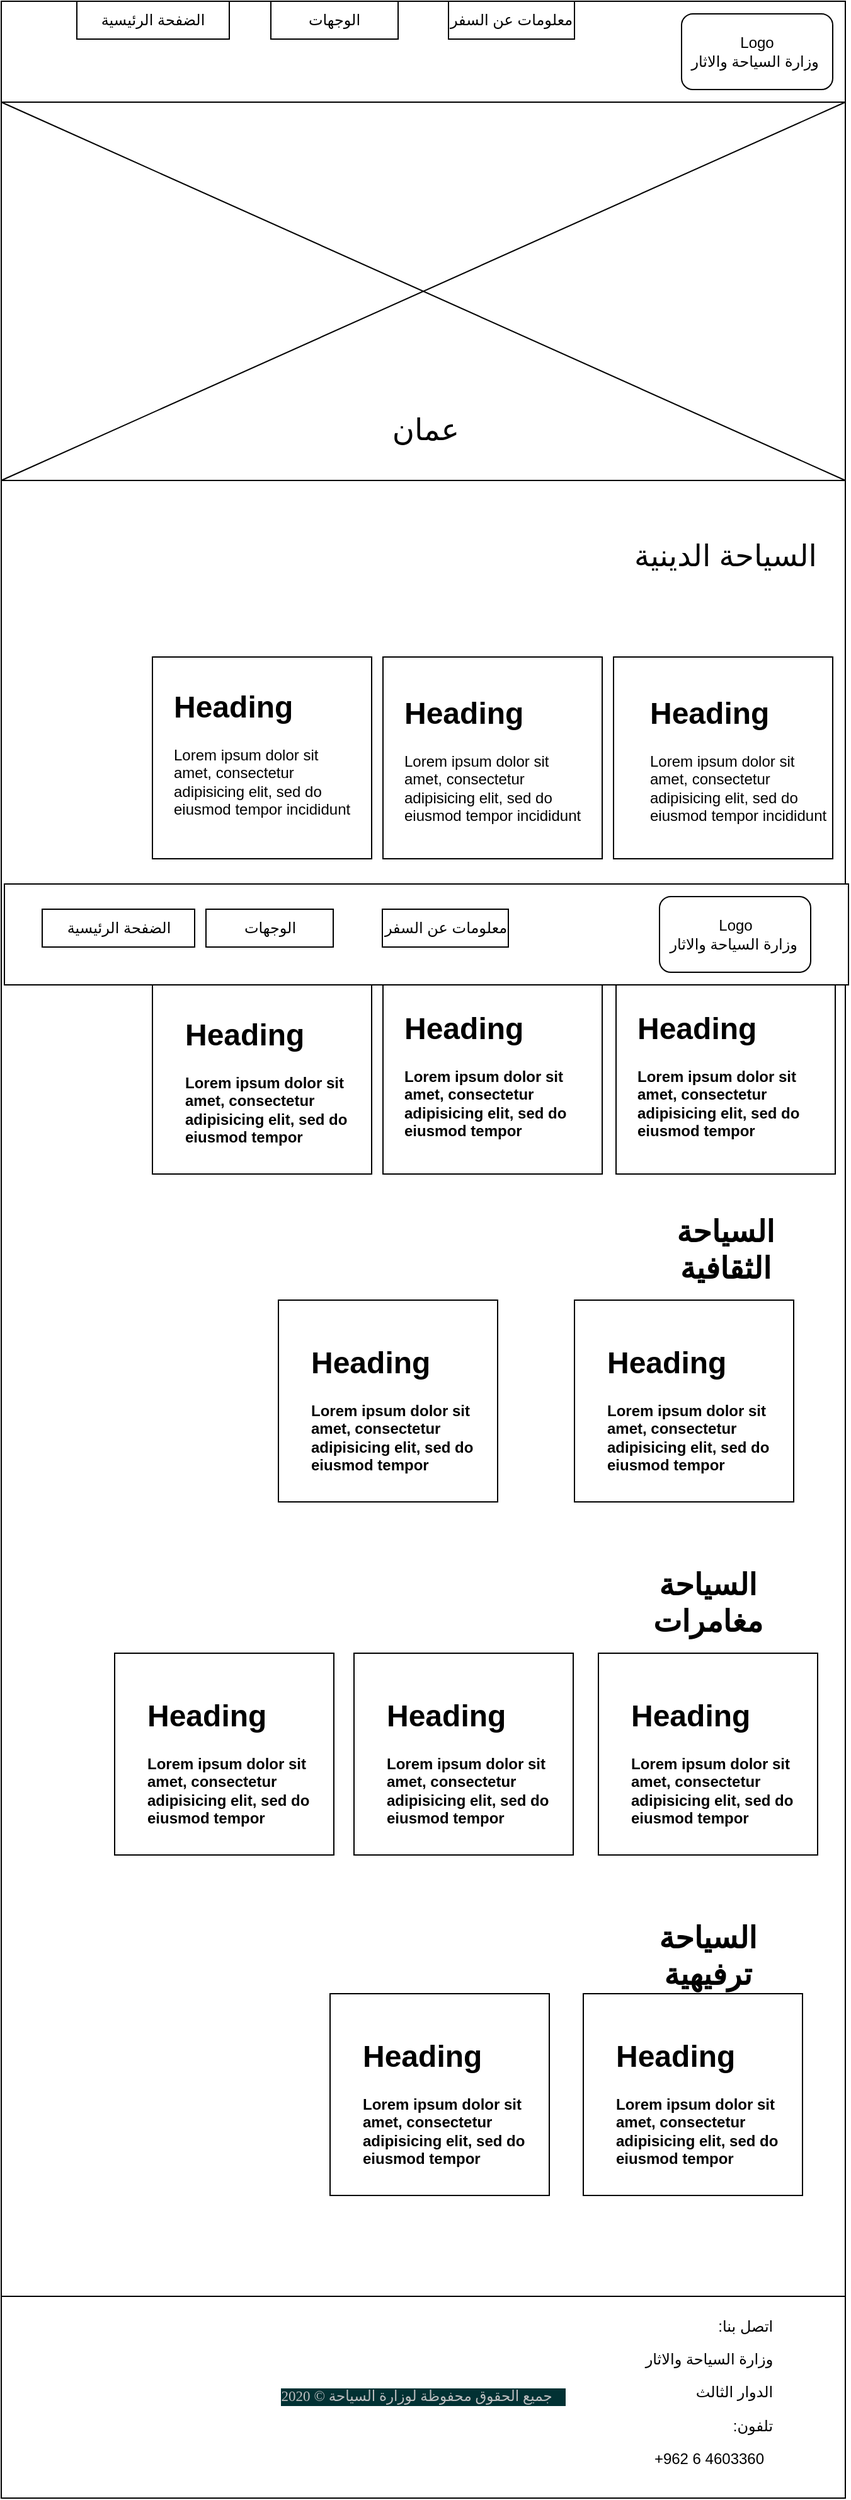 <mxfile version="13.6.2" type="device"><diagram id="UEm6cYZGF-5-URisKBW1" name="Page-1"><mxGraphModel dx="1865" dy="499" grid="1" gridSize="10" guides="1" tooltips="1" connect="1" arrows="1" fold="1" page="1" pageScale="1" pageWidth="827" pageHeight="1169" math="0" shadow="0"><root><mxCell id="0"/><mxCell id="1" parent="0"/><mxCell id="1edGgeAVB2bnuisCCyR4-1" value="" style="rounded=0;whiteSpace=wrap;html=1;fontStyle=1" parent="1" vertex="1"><mxGeometry x="-100" y="80" width="670" height="1980" as="geometry"/></mxCell><mxCell id="1edGgeAVB2bnuisCCyR4-2" value="" style="rounded=0;whiteSpace=wrap;html=1;" parent="1" vertex="1"><mxGeometry x="-100" y="80" width="670" height="80" as="geometry"/></mxCell><mxCell id="1edGgeAVB2bnuisCCyR4-3" value="الضفحة الرئيسية" style="rounded=0;whiteSpace=wrap;html=1;" parent="1" vertex="1"><mxGeometry x="-40" y="80" width="121" height="30" as="geometry"/></mxCell><mxCell id="1edGgeAVB2bnuisCCyR4-4" value="معلومات عن السفر" style="rounded=0;whiteSpace=wrap;html=1;" parent="1" vertex="1"><mxGeometry x="255" y="80" width="100" height="30" as="geometry"/></mxCell><mxCell id="1edGgeAVB2bnuisCCyR4-5" value="الوجهات" style="rounded=0;whiteSpace=wrap;html=1;" parent="1" vertex="1"><mxGeometry x="114" y="80" width="101" height="30" as="geometry"/></mxCell><mxCell id="1edGgeAVB2bnuisCCyR4-6" value="Logo&lt;br&gt;وزارة السياحة والاثار&amp;nbsp;" style="rounded=1;whiteSpace=wrap;html=1;" parent="1" vertex="1"><mxGeometry x="440" y="90" width="120" height="60" as="geometry"/></mxCell><mxCell id="1edGgeAVB2bnuisCCyR4-7" value="" style="rounded=0;whiteSpace=wrap;html=1;" parent="1" vertex="1"><mxGeometry x="-100" y="160" width="670" height="300" as="geometry"/></mxCell><mxCell id="1edGgeAVB2bnuisCCyR4-8" value="&lt;font style=&quot;font-size: 24px&quot;&gt;عمان&lt;/font&gt;" style="text;html=1;strokeColor=none;fillColor=none;align=center;verticalAlign=middle;whiteSpace=wrap;rounded=0;" parent="1" vertex="1"><mxGeometry x="162" y="400" width="150" height="40" as="geometry"/></mxCell><mxCell id="1edGgeAVB2bnuisCCyR4-9" value="" style="endArrow=none;html=1;exitX=0;exitY=1;exitDx=0;exitDy=0;entryX=1;entryY=0;entryDx=0;entryDy=0;" parent="1" source="1edGgeAVB2bnuisCCyR4-7" target="1edGgeAVB2bnuisCCyR4-7" edge="1"><mxGeometry width="50" height="50" relative="1" as="geometry"><mxPoint x="480" y="280" as="sourcePoint"/><mxPoint x="530" y="230" as="targetPoint"/></mxGeometry></mxCell><mxCell id="1edGgeAVB2bnuisCCyR4-10" value="" style="endArrow=none;html=1;entryX=0;entryY=0;entryDx=0;entryDy=0;exitX=1;exitY=1;exitDx=0;exitDy=0;" parent="1" source="1edGgeAVB2bnuisCCyR4-7" target="1edGgeAVB2bnuisCCyR4-7" edge="1"><mxGeometry width="50" height="50" relative="1" as="geometry"><mxPoint x="360" y="420" as="sourcePoint"/><mxPoint x="410" y="370" as="targetPoint"/></mxGeometry></mxCell><mxCell id="1edGgeAVB2bnuisCCyR4-11" value="" style="rounded=0;whiteSpace=wrap;html=1;" parent="1" vertex="1"><mxGeometry x="386" y="600" width="174" height="160" as="geometry"/></mxCell><mxCell id="1edGgeAVB2bnuisCCyR4-12" value="&lt;font style=&quot;font-size: 24px&quot;&gt;السياحة الدينية&lt;/font&gt;" style="text;html=1;strokeColor=none;fillColor=none;align=center;verticalAlign=middle;whiteSpace=wrap;rounded=0;" parent="1" vertex="1"><mxGeometry x="400" y="500" width="150" height="40" as="geometry"/></mxCell><mxCell id="1edGgeAVB2bnuisCCyR4-14" value="" style="rounded=0;whiteSpace=wrap;html=1;" parent="1" vertex="1"><mxGeometry x="203" y="600" width="174" height="160" as="geometry"/></mxCell><mxCell id="1edGgeAVB2bnuisCCyR4-15" value="" style="rounded=0;whiteSpace=wrap;html=1;" parent="1" vertex="1"><mxGeometry x="20" y="600" width="174" height="160" as="geometry"/></mxCell><mxCell id="1edGgeAVB2bnuisCCyR4-16" value="&lt;h1&gt;Heading&lt;/h1&gt;&lt;p&gt;Lorem ipsum dolor sit amet, consectetur adipisicing elit, sed do eiusmod tempor incididunt ut labore et dolore magna aliqua.&lt;/p&gt;" style="text;html=1;strokeColor=none;fillColor=none;spacing=5;spacingTop=-20;whiteSpace=wrap;overflow=hidden;rounded=0;" parent="1" vertex="1"><mxGeometry x="410" y="625" width="150" height="110" as="geometry"/></mxCell><mxCell id="1edGgeAVB2bnuisCCyR4-17" value="&lt;h1&gt;Heading&lt;/h1&gt;&lt;p&gt;Lorem ipsum dolor sit amet, consectetur adipisicing elit, sed do eiusmod tempor incididunt ut labore et dolore magna aliqua.&lt;/p&gt;" style="text;html=1;strokeColor=none;fillColor=none;spacing=5;spacingTop=-20;whiteSpace=wrap;overflow=hidden;rounded=0;" parent="1" vertex="1"><mxGeometry x="215" y="625" width="150" height="110" as="geometry"/></mxCell><mxCell id="1edGgeAVB2bnuisCCyR4-18" value="&lt;h1&gt;Heading&lt;/h1&gt;&lt;p&gt;Lorem ipsum dolor sit amet, consectetur adipisicing elit, sed do eiusmod tempor incididunt ut labore et dolore magna aliqua.&lt;/p&gt;" style="text;html=1;strokeColor=none;fillColor=none;spacing=5;spacingTop=-20;whiteSpace=wrap;overflow=hidden;rounded=0;" parent="1" vertex="1"><mxGeometry x="32" y="620" width="150" height="110" as="geometry"/></mxCell><mxCell id="1edGgeAVB2bnuisCCyR4-27" value="" style="rounded=0;whiteSpace=wrap;html=1;fontStyle=1" parent="1" vertex="1"><mxGeometry x="20" y="850" width="174" height="160" as="geometry"/></mxCell><mxCell id="1edGgeAVB2bnuisCCyR4-28" value="&lt;h1&gt;Heading&lt;/h1&gt;&lt;p&gt;Lorem ipsum dolor sit amet, consectetur adipisicing elit, sed do eiusmod tempor incididunt ut labore et dolore magna aliqua.&lt;/p&gt;" style="text;html=1;strokeColor=none;fillColor=none;spacing=5;spacingTop=-20;whiteSpace=wrap;overflow=hidden;rounded=0;fontStyle=1" parent="1" vertex="1"><mxGeometry x="41" y="880" width="150" height="110" as="geometry"/></mxCell><mxCell id="1edGgeAVB2bnuisCCyR4-29" value="" style="rounded=0;whiteSpace=wrap;html=1;fontStyle=1" parent="1" vertex="1"><mxGeometry x="203" y="850" width="174" height="160" as="geometry"/></mxCell><mxCell id="1edGgeAVB2bnuisCCyR4-30" value="&lt;h1&gt;Heading&lt;/h1&gt;&lt;p&gt;Lorem ipsum dolor sit amet, consectetur adipisicing elit, sed do eiusmod tempor incididunt ut labore et dolore magna aliqua.&lt;/p&gt;" style="text;html=1;strokeColor=none;fillColor=none;spacing=5;spacingTop=-20;whiteSpace=wrap;overflow=hidden;rounded=0;fontStyle=1" parent="1" vertex="1"><mxGeometry x="215" y="875" width="150" height="110" as="geometry"/></mxCell><mxCell id="1edGgeAVB2bnuisCCyR4-31" value="" style="rounded=0;whiteSpace=wrap;html=1;fontStyle=1" parent="1" vertex="1"><mxGeometry x="388" y="850" width="174" height="160" as="geometry"/></mxCell><mxCell id="1edGgeAVB2bnuisCCyR4-32" value="&lt;h1&gt;Heading&lt;/h1&gt;&lt;p&gt;Lorem ipsum dolor sit amet, consectetur adipisicing elit, sed do eiusmod tempor incididunt ut labore et dolore magna aliqua.&lt;/p&gt;" style="text;html=1;strokeColor=none;fillColor=none;spacing=5;spacingTop=-20;whiteSpace=wrap;overflow=hidden;rounded=0;fontStyle=1" parent="1" vertex="1"><mxGeometry x="400" y="875" width="150" height="110" as="geometry"/></mxCell><mxCell id="1edGgeAVB2bnuisCCyR4-34" value="&lt;font style=&quot;font-size: 24px&quot;&gt;السياحة التاريخية&lt;/font&gt;" style="text;html=1;strokeColor=none;fillColor=none;align=center;verticalAlign=middle;whiteSpace=wrap;rounded=0;fontStyle=1" parent="1" vertex="1"><mxGeometry x="400" y="790" width="150" height="40" as="geometry"/></mxCell><mxCell id="1edGgeAVB2bnuisCCyR4-64" value="&lt;font style=&quot;font-size: 24px&quot;&gt;السياحة الثقافية&lt;/font&gt;" style="text;html=1;strokeColor=none;fillColor=none;align=center;verticalAlign=middle;whiteSpace=wrap;rounded=0;fontStyle=1" parent="1" vertex="1"><mxGeometry x="400" y="1050" width="150" height="40" as="geometry"/></mxCell><mxCell id="1edGgeAVB2bnuisCCyR4-65" value="" style="rounded=0;whiteSpace=wrap;html=1;fontStyle=1" parent="1" vertex="1"><mxGeometry x="355" y="1110" width="174" height="160" as="geometry"/></mxCell><mxCell id="1edGgeAVB2bnuisCCyR4-66" value="&lt;h1&gt;Heading&lt;/h1&gt;&lt;p&gt;Lorem ipsum dolor sit amet, consectetur adipisicing elit, sed do eiusmod tempor incididunt ut labore et dolore magna aliqua.&lt;/p&gt;" style="text;html=1;strokeColor=none;fillColor=none;spacing=5;spacingTop=-20;whiteSpace=wrap;overflow=hidden;rounded=0;fontStyle=1" parent="1" vertex="1"><mxGeometry x="376" y="1140" width="150" height="110" as="geometry"/></mxCell><mxCell id="1edGgeAVB2bnuisCCyR4-69" value="" style="rounded=0;whiteSpace=wrap;html=1;fontStyle=1" parent="1" vertex="1"><mxGeometry x="120" y="1110" width="174" height="160" as="geometry"/></mxCell><mxCell id="1edGgeAVB2bnuisCCyR4-70" value="&lt;h1&gt;Heading&lt;/h1&gt;&lt;p&gt;Lorem ipsum dolor sit amet, consectetur adipisicing elit, sed do eiusmod tempor incididunt ut labore et dolore magna aliqua.&lt;/p&gt;" style="text;html=1;strokeColor=none;fillColor=none;spacing=5;spacingTop=-20;whiteSpace=wrap;overflow=hidden;rounded=0;fontStyle=1" parent="1" vertex="1"><mxGeometry x="141" y="1140" width="150" height="110" as="geometry"/></mxCell><mxCell id="1edGgeAVB2bnuisCCyR4-74" style="edgeStyle=orthogonalEdgeStyle;rounded=0;orthogonalLoop=1;jettySize=auto;html=1;exitX=0.5;exitY=1;exitDx=0;exitDy=0;" parent="1" source="1edGgeAVB2bnuisCCyR4-64" target="1edGgeAVB2bnuisCCyR4-64" edge="1"><mxGeometry relative="1" as="geometry"/></mxCell><mxCell id="1edGgeAVB2bnuisCCyR4-75" value="&lt;font style=&quot;font-size: 24px&quot;&gt;السياحة مغامرات&lt;/font&gt;" style="text;html=1;strokeColor=none;fillColor=none;align=center;verticalAlign=middle;whiteSpace=wrap;rounded=0;fontStyle=1" parent="1" vertex="1"><mxGeometry x="386" y="1330" width="150" height="40" as="geometry"/></mxCell><mxCell id="1edGgeAVB2bnuisCCyR4-76" value="" style="rounded=0;whiteSpace=wrap;html=1;fontStyle=1" parent="1" vertex="1"><mxGeometry x="374" y="1390" width="174" height="160" as="geometry"/></mxCell><mxCell id="1edGgeAVB2bnuisCCyR4-77" value="&lt;h1&gt;Heading&lt;/h1&gt;&lt;p&gt;Lorem ipsum dolor sit amet, consectetur adipisicing elit, sed do eiusmod tempor incididunt ut labore et dolore magna aliqua.&lt;/p&gt;" style="text;html=1;strokeColor=none;fillColor=none;spacing=5;spacingTop=-20;whiteSpace=wrap;overflow=hidden;rounded=0;fontStyle=1" parent="1" vertex="1"><mxGeometry x="395" y="1420" width="150" height="110" as="geometry"/></mxCell><mxCell id="1edGgeAVB2bnuisCCyR4-78" value="" style="rounded=0;whiteSpace=wrap;html=1;fontStyle=1" parent="1" vertex="1"><mxGeometry x="180" y="1390" width="174" height="160" as="geometry"/></mxCell><mxCell id="1edGgeAVB2bnuisCCyR4-79" value="&lt;h1&gt;Heading&lt;/h1&gt;&lt;p&gt;Lorem ipsum dolor sit amet, consectetur adipisicing elit, sed do eiusmod tempor incididunt ut labore et dolore magna aliqua.&lt;/p&gt;" style="text;html=1;strokeColor=none;fillColor=none;spacing=5;spacingTop=-20;whiteSpace=wrap;overflow=hidden;rounded=0;fontStyle=1" parent="1" vertex="1"><mxGeometry x="201" y="1420" width="150" height="110" as="geometry"/></mxCell><mxCell id="1edGgeAVB2bnuisCCyR4-80" value="" style="rounded=0;whiteSpace=wrap;html=1;fontStyle=1" parent="1" vertex="1"><mxGeometry x="-10" y="1390" width="174" height="160" as="geometry"/></mxCell><mxCell id="1edGgeAVB2bnuisCCyR4-81" value="&lt;h1&gt;Heading&lt;/h1&gt;&lt;p&gt;Lorem ipsum dolor sit amet, consectetur adipisicing elit, sed do eiusmod tempor incididunt ut labore et dolore magna aliqua.&lt;/p&gt;" style="text;html=1;strokeColor=none;fillColor=none;spacing=5;spacingTop=-20;whiteSpace=wrap;overflow=hidden;rounded=0;fontStyle=1" parent="1" vertex="1"><mxGeometry x="11" y="1420" width="150" height="110" as="geometry"/></mxCell><mxCell id="1edGgeAVB2bnuisCCyR4-82" value="&lt;font style=&quot;font-size: 24px&quot;&gt;السياحة ترفيهية&lt;/font&gt;" style="text;html=1;strokeColor=none;fillColor=none;align=center;verticalAlign=middle;whiteSpace=wrap;rounded=0;fontStyle=1" parent="1" vertex="1"><mxGeometry x="386" y="1610" width="150" height="40" as="geometry"/></mxCell><mxCell id="1edGgeAVB2bnuisCCyR4-83" value="" style="rounded=0;whiteSpace=wrap;html=1;fontStyle=1" parent="1" vertex="1"><mxGeometry x="362" y="1660" width="174" height="160" as="geometry"/></mxCell><mxCell id="1edGgeAVB2bnuisCCyR4-84" value="&lt;h1&gt;Heading&lt;/h1&gt;&lt;p&gt;Lorem ipsum dolor sit amet, consectetur adipisicing elit, sed do eiusmod tempor incididunt ut labore et dolore magna aliqua.&lt;/p&gt;" style="text;html=1;strokeColor=none;fillColor=none;spacing=5;spacingTop=-20;whiteSpace=wrap;overflow=hidden;rounded=0;fontStyle=1" parent="1" vertex="1"><mxGeometry x="383" y="1690" width="150" height="110" as="geometry"/></mxCell><mxCell id="1edGgeAVB2bnuisCCyR4-85" value="" style="rounded=0;whiteSpace=wrap;html=1;fontStyle=1" parent="1" vertex="1"><mxGeometry x="161" y="1660" width="174" height="160" as="geometry"/></mxCell><mxCell id="1edGgeAVB2bnuisCCyR4-86" value="&lt;h1&gt;Heading&lt;/h1&gt;&lt;p&gt;Lorem ipsum dolor sit amet, consectetur adipisicing elit, sed do eiusmod tempor incididunt ut labore et dolore magna aliqua.&lt;/p&gt;" style="text;html=1;strokeColor=none;fillColor=none;spacing=5;spacingTop=-20;whiteSpace=wrap;overflow=hidden;rounded=0;fontStyle=1" parent="1" vertex="1"><mxGeometry x="182" y="1690" width="150" height="110" as="geometry"/></mxCell><mxCell id="1edGgeAVB2bnuisCCyR4-87" value="" style="rounded=0;whiteSpace=wrap;html=1;" parent="1" vertex="1"><mxGeometry x="-97.5" y="780" width="670" height="80" as="geometry"/></mxCell><mxCell id="1edGgeAVB2bnuisCCyR4-88" value="الضفحة الرئيسية" style="rounded=0;whiteSpace=wrap;html=1;" parent="1" vertex="1"><mxGeometry x="-67.5" y="800" width="121" height="30" as="geometry"/></mxCell><mxCell id="1edGgeAVB2bnuisCCyR4-89" value="معلومات عن السفر" style="rounded=0;whiteSpace=wrap;html=1;" parent="1" vertex="1"><mxGeometry x="202.5" y="800" width="100" height="30" as="geometry"/></mxCell><mxCell id="1edGgeAVB2bnuisCCyR4-90" value="الوجهات" style="rounded=0;whiteSpace=wrap;html=1;" parent="1" vertex="1"><mxGeometry x="62.5" y="800" width="101" height="30" as="geometry"/></mxCell><mxCell id="1edGgeAVB2bnuisCCyR4-91" value="Logo&lt;br&gt;وزارة السياحة والاثار&amp;nbsp;" style="rounded=1;whiteSpace=wrap;html=1;" parent="1" vertex="1"><mxGeometry x="422.5" y="790" width="120" height="60" as="geometry"/></mxCell><mxCell id="1edGgeAVB2bnuisCCyR4-92" value="&lt;div class=&quot;sct-copyright&quot; style=&quot;box-sizing: border-box ; color: rgb(189 , 190 , 192) ; float: right ; padding-left: 0px ; padding-right: 0.9em ; font-family: &amp;#34;newfont&amp;#34; ; font-size: 11.52px ; text-align: left ; background-color: rgb(1 , 49 , 51)&quot;&gt;جميع الحقوق محفوظة لوزارة السياحة ©&amp;nbsp;2020&lt;/div&gt;&lt;div&gt;&lt;br&gt;&lt;/div&gt;" style="rounded=0;whiteSpace=wrap;html=1;" parent="1" vertex="1"><mxGeometry x="-100" y="1900" width="670" height="160" as="geometry"/></mxCell><mxCell id="1edGgeAVB2bnuisCCyR4-93" value="&lt;p class=&quot;MsoNormal&quot; align=&quot;right&quot; style=&quot;text-align: right&quot;&gt;&lt;span lang=&quot;AR-SA&quot; dir=&quot;RTL&quot; style=&quot;font-family: &amp;#34;arial&amp;#34; , sans-serif&quot;&gt;&lt;span style=&quot;background-color: rgb(255 , 255 , 255)&quot;&gt;اتصل بنا:&lt;/span&gt;&lt;span style=&quot;background-color: yellow&quot;&gt;&lt;/span&gt;&lt;/span&gt;&lt;/p&gt;&lt;p class=&quot;MsoNormal&quot; align=&quot;right&quot; style=&quot;text-align: right&quot;&gt;&lt;span lang=&quot;AR-SA&quot; dir=&quot;RTL&quot; style=&quot;font-family: &amp;#34;arial&amp;#34; , sans-serif&quot;&gt;&lt;span style=&quot;background-color: rgb(255 , 255 , 255)&quot;&gt;وزارة السياحة والاثار&lt;/span&gt;&lt;/span&gt;&lt;/p&gt;&lt;p class=&quot;MsoNormal&quot; align=&quot;right&quot; style=&quot;text-align: right&quot;&gt;&lt;span lang=&quot;AR-SA&quot; dir=&quot;RTL&quot; style=&quot;font-family: &amp;#34;arial&amp;#34; , sans-serif&quot;&gt;&lt;span style=&quot;background-color: rgb(255 , 255 , 255)&quot;&gt;الدوار الثالث&amp;nbsp;&lt;/span&gt;&lt;/span&gt;&lt;/p&gt;&lt;p class=&quot;MsoNormal&quot; align=&quot;right&quot; style=&quot;text-align: right&quot;&gt;&lt;span lang=&quot;AR-SA&quot; dir=&quot;RTL&quot; style=&quot;font-family: &amp;#34;arial&amp;#34; , sans-serif&quot;&gt;&lt;span style=&quot;background-color: rgb(255 , 255 , 255)&quot;&gt;تلفون:&lt;/span&gt;&lt;/span&gt;&lt;/p&gt;&lt;span style=&quot;line-height: 107% ; font-family: &amp;#34;arial&amp;#34; , sans-serif&quot;&gt;&lt;font style=&quot;font-size: 12px&quot;&gt;+962 6 4603360&lt;/font&gt;&lt;/span&gt;" style="text;html=1;strokeColor=none;fillColor=none;align=center;verticalAlign=middle;whiteSpace=wrap;rounded=0;" parent="1" vertex="1"><mxGeometry x="381.5" y="1905" width="160" height="130" as="geometry"/></mxCell></root></mxGraphModel></diagram></mxfile>